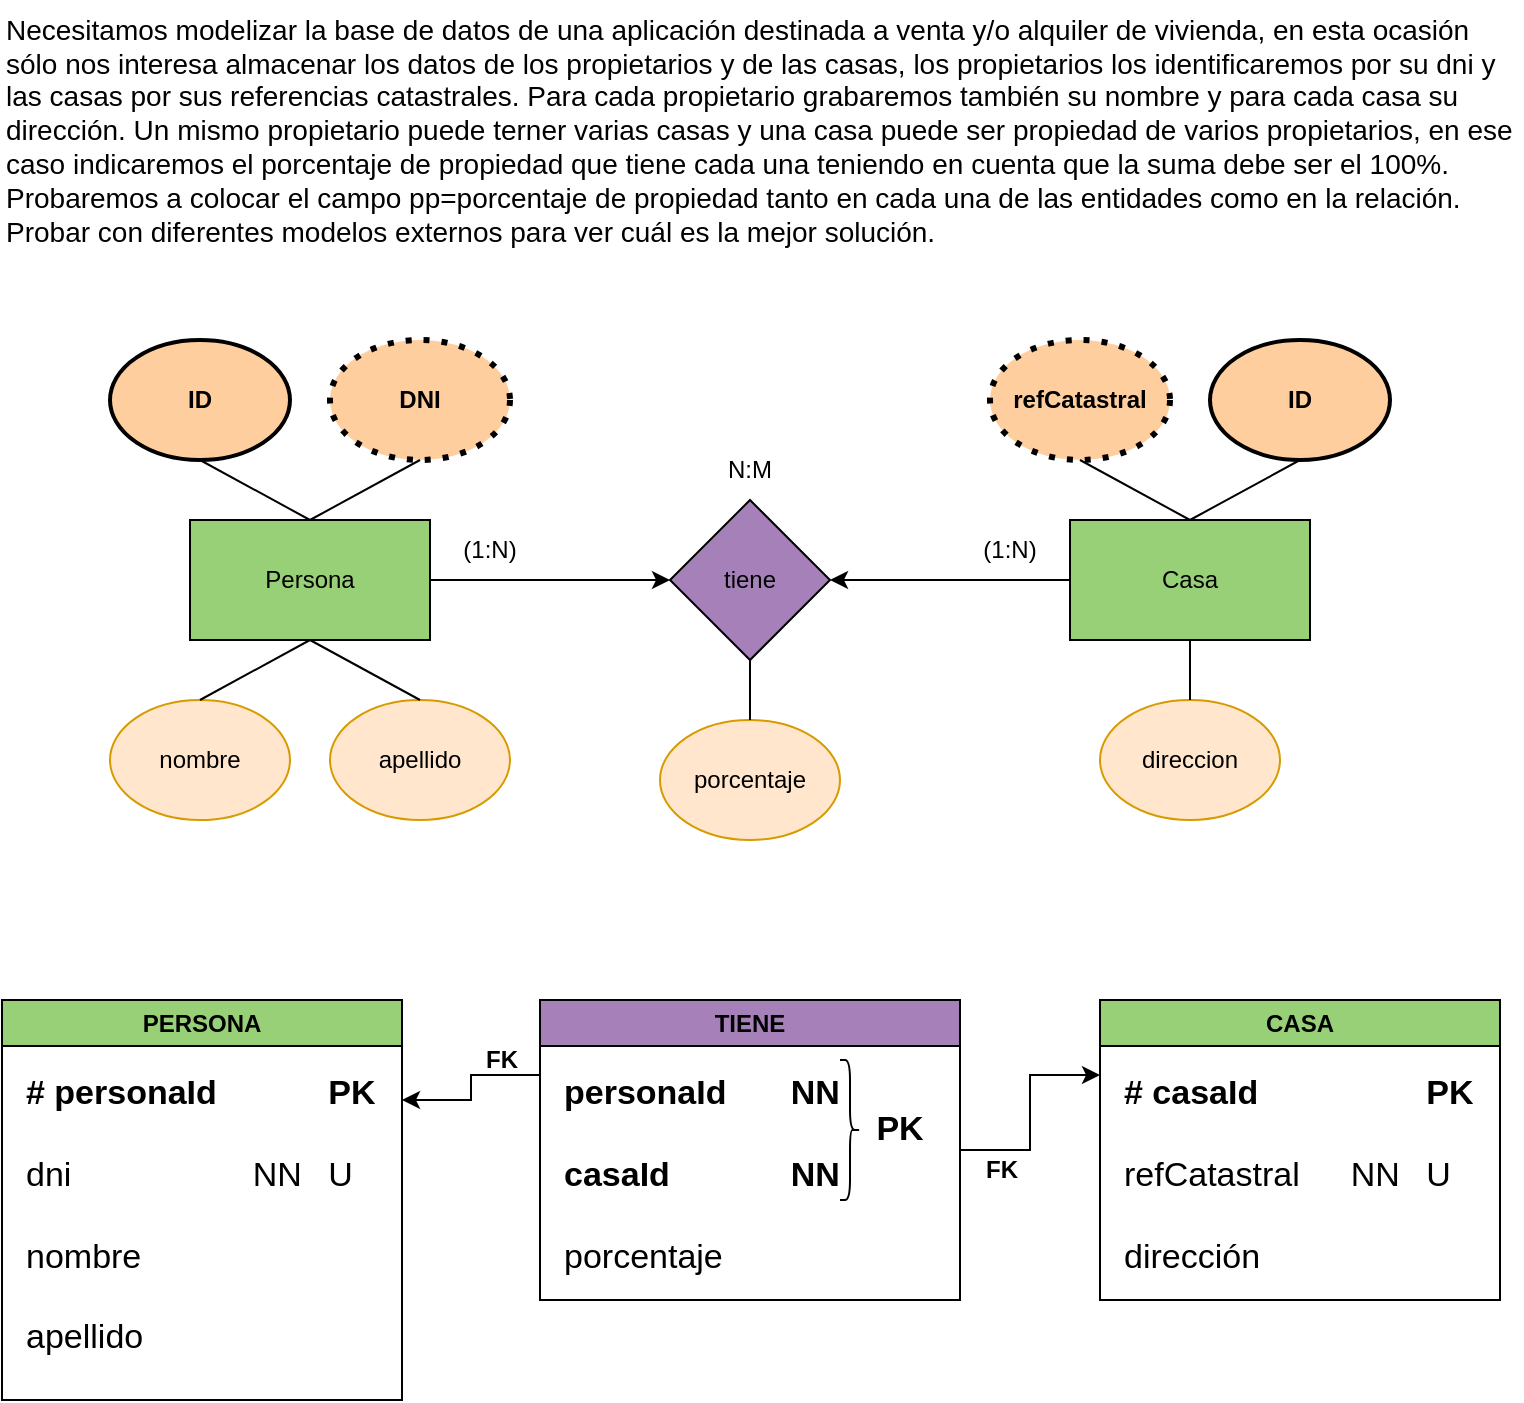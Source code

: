 <mxfile version="22.1.11" type="github">
  <diagram name="Página-1" id="l5P8DeTmiwiy51Mtxco_">
    <mxGraphModel dx="1502" dy="556" grid="0" gridSize="10" guides="1" tooltips="1" connect="1" arrows="1" fold="1" page="0" pageScale="1" pageWidth="827" pageHeight="1169" math="0" shadow="0">
      <root>
        <mxCell id="0" />
        <mxCell id="1" parent="0" />
        <mxCell id="X2FgnUZGWy85QauOfwDn-1" value="Necesitamos modelizar la base de datos de una aplicación destinada a venta y/o alquiler de vivienda, en esta ocasión sólo nos interesa almacenar los datos de los propietarios y de las casas, los propietarios los identificaremos por su dni y las casas por sus referencias catastrales. Para cada propietario grabaremos también su nombre y para cada casa su dirección. Un mismo propietario puede terner varias casas y una casa puede ser propiedad de varios propietarios, en ese caso indicaremos el porcentaje de propiedad que tiene cada una teniendo en cuenta que la suma debe ser el 100%. Probaremos a colocar el campo pp=porcentaje de propiedad tanto en cada una de las entidades como en la relación. Probar con diferentes modelos externos para ver cuál es la mejor solución." style="text;html=1;strokeColor=none;fillColor=none;align=left;verticalAlign=middle;whiteSpace=wrap;rounded=0;fontSize=14;" parent="1" vertex="1">
          <mxGeometry x="40" y="40" width="760" height="130" as="geometry" />
        </mxCell>
        <mxCell id="X2FgnUZGWy85QauOfwDn-5" style="edgeStyle=orthogonalEdgeStyle;rounded=0;orthogonalLoop=1;jettySize=auto;html=1;exitX=1;exitY=0.5;exitDx=0;exitDy=0;entryX=0;entryY=0.5;entryDx=0;entryDy=0;" parent="1" source="X2FgnUZGWy85QauOfwDn-2" target="X2FgnUZGWy85QauOfwDn-4" edge="1">
          <mxGeometry relative="1" as="geometry" />
        </mxCell>
        <mxCell id="X2FgnUZGWy85QauOfwDn-2" value="Persona" style="rounded=0;whiteSpace=wrap;html=1;fillColor=#97D077;" parent="1" vertex="1">
          <mxGeometry x="134" y="300" width="120" height="60" as="geometry" />
        </mxCell>
        <mxCell id="X2FgnUZGWy85QauOfwDn-19" style="edgeStyle=orthogonalEdgeStyle;rounded=0;orthogonalLoop=1;jettySize=auto;html=1;exitX=0;exitY=0.5;exitDx=0;exitDy=0;entryX=1;entryY=0.5;entryDx=0;entryDy=0;" parent="1" source="X2FgnUZGWy85QauOfwDn-3" target="X2FgnUZGWy85QauOfwDn-4" edge="1">
          <mxGeometry relative="1" as="geometry" />
        </mxCell>
        <mxCell id="X2FgnUZGWy85QauOfwDn-3" value="Casa" style="rounded=0;whiteSpace=wrap;html=1;fillColor=#97D077;" parent="1" vertex="1">
          <mxGeometry x="574" y="300" width="120" height="60" as="geometry" />
        </mxCell>
        <mxCell id="X2FgnUZGWy85QauOfwDn-4" value="tiene" style="rhombus;whiteSpace=wrap;html=1;fillColor=#A680B8;" parent="1" vertex="1">
          <mxGeometry x="374" y="290" width="80" height="80" as="geometry" />
        </mxCell>
        <mxCell id="X2FgnUZGWy85QauOfwDn-7" value="(1:N)" style="text;html=1;strokeColor=none;fillColor=none;align=center;verticalAlign=middle;whiteSpace=wrap;rounded=0;" parent="1" vertex="1">
          <mxGeometry x="514" y="300" width="60" height="30" as="geometry" />
        </mxCell>
        <mxCell id="X2FgnUZGWy85QauOfwDn-8" value="(1:N)" style="text;html=1;strokeColor=none;fillColor=none;align=center;verticalAlign=middle;whiteSpace=wrap;rounded=0;" parent="1" vertex="1">
          <mxGeometry x="254" y="300" width="60" height="30" as="geometry" />
        </mxCell>
        <mxCell id="X2FgnUZGWy85QauOfwDn-9" value="N:M" style="text;html=1;strokeColor=none;fillColor=none;align=center;verticalAlign=middle;whiteSpace=wrap;rounded=0;" parent="1" vertex="1">
          <mxGeometry x="384" y="260" width="60" height="30" as="geometry" />
        </mxCell>
        <mxCell id="X2FgnUZGWy85QauOfwDn-10" value="ID" style="ellipse;whiteSpace=wrap;html=1;strokeWidth=2;fillColor=#FFCE9F;fontStyle=1" parent="1" vertex="1">
          <mxGeometry x="94" y="210" width="90" height="60" as="geometry" />
        </mxCell>
        <mxCell id="X2FgnUZGWy85QauOfwDn-11" value="DNI" style="ellipse;whiteSpace=wrap;html=1;dashed=1;dashPattern=1 2;strokeWidth=3;fillColor=#FFCE9F;fontStyle=1" parent="1" vertex="1">
          <mxGeometry x="204" y="210" width="90" height="60" as="geometry" />
        </mxCell>
        <mxCell id="X2FgnUZGWy85QauOfwDn-12" value="refCatastral" style="ellipse;whiteSpace=wrap;html=1;dashed=1;dashPattern=1 2;strokeWidth=3;fillColor=#FFCE9F;fontStyle=1" parent="1" vertex="1">
          <mxGeometry x="534" y="210" width="90" height="60" as="geometry" />
        </mxCell>
        <mxCell id="X2FgnUZGWy85QauOfwDn-13" value="ID" style="ellipse;whiteSpace=wrap;html=1;strokeWidth=2;fillColor=#FFCE9F;fontStyle=1" parent="1" vertex="1">
          <mxGeometry x="644" y="210" width="90" height="60" as="geometry" />
        </mxCell>
        <mxCell id="X2FgnUZGWy85QauOfwDn-14" value="nombre" style="ellipse;whiteSpace=wrap;html=1;strokeWidth=1;fillColor=#ffe6cc;strokeColor=#d79b00;" parent="1" vertex="1">
          <mxGeometry x="94" y="390" width="90" height="60" as="geometry" />
        </mxCell>
        <mxCell id="X2FgnUZGWy85QauOfwDn-15" value="apellido" style="ellipse;whiteSpace=wrap;html=1;strokeWidth=1;fillColor=#ffe6cc;strokeColor=#d79b00;" parent="1" vertex="1">
          <mxGeometry x="204" y="390" width="90" height="60" as="geometry" />
        </mxCell>
        <mxCell id="X2FgnUZGWy85QauOfwDn-16" value="direccion" style="ellipse;whiteSpace=wrap;html=1;strokeWidth=1;fillColor=#ffe6cc;strokeColor=#d79b00;" parent="1" vertex="1">
          <mxGeometry x="589" y="390" width="90" height="60" as="geometry" />
        </mxCell>
        <mxCell id="X2FgnUZGWy85QauOfwDn-18" value="porcentaje" style="ellipse;whiteSpace=wrap;html=1;strokeWidth=1;fillColor=#ffe6cc;strokeColor=#d79b00;" parent="1" vertex="1">
          <mxGeometry x="369" y="400" width="90" height="60" as="geometry" />
        </mxCell>
        <mxCell id="X2FgnUZGWy85QauOfwDn-20" value="" style="endArrow=none;html=1;rounded=0;entryX=0.5;entryY=0;entryDx=0;entryDy=0;exitX=0.5;exitY=1;exitDx=0;exitDy=0;" parent="1" source="X2FgnUZGWy85QauOfwDn-11" target="X2FgnUZGWy85QauOfwDn-2" edge="1">
          <mxGeometry width="50" height="50" relative="1" as="geometry">
            <mxPoint x="390" y="310" as="sourcePoint" />
            <mxPoint x="440" y="260" as="targetPoint" />
          </mxGeometry>
        </mxCell>
        <mxCell id="X2FgnUZGWy85QauOfwDn-21" value="" style="endArrow=none;html=1;rounded=0;entryX=0.5;entryY=0;entryDx=0;entryDy=0;exitX=0.5;exitY=1;exitDx=0;exitDy=0;" parent="1" source="X2FgnUZGWy85QauOfwDn-10" target="X2FgnUZGWy85QauOfwDn-2" edge="1">
          <mxGeometry width="50" height="50" relative="1" as="geometry">
            <mxPoint x="390" y="310" as="sourcePoint" />
            <mxPoint x="440" y="260" as="targetPoint" />
          </mxGeometry>
        </mxCell>
        <mxCell id="X2FgnUZGWy85QauOfwDn-22" value="" style="endArrow=none;html=1;rounded=0;entryX=0.5;entryY=1;entryDx=0;entryDy=0;exitX=0.5;exitY=0;exitDx=0;exitDy=0;" parent="1" source="X2FgnUZGWy85QauOfwDn-15" target="X2FgnUZGWy85QauOfwDn-2" edge="1">
          <mxGeometry width="50" height="50" relative="1" as="geometry">
            <mxPoint x="390" y="310" as="sourcePoint" />
            <mxPoint x="440" y="260" as="targetPoint" />
          </mxGeometry>
        </mxCell>
        <mxCell id="X2FgnUZGWy85QauOfwDn-23" value="" style="endArrow=none;html=1;rounded=0;entryX=0.5;entryY=1;entryDx=0;entryDy=0;exitX=0.5;exitY=0;exitDx=0;exitDy=0;" parent="1" source="X2FgnUZGWy85QauOfwDn-14" target="X2FgnUZGWy85QauOfwDn-2" edge="1">
          <mxGeometry width="50" height="50" relative="1" as="geometry">
            <mxPoint x="390" y="310" as="sourcePoint" />
            <mxPoint x="440" y="260" as="targetPoint" />
          </mxGeometry>
        </mxCell>
        <mxCell id="X2FgnUZGWy85QauOfwDn-24" value="" style="endArrow=none;html=1;rounded=0;entryX=0.5;entryY=1;entryDx=0;entryDy=0;exitX=0.5;exitY=0;exitDx=0;exitDy=0;" parent="1" source="X2FgnUZGWy85QauOfwDn-18" target="X2FgnUZGWy85QauOfwDn-4" edge="1">
          <mxGeometry width="50" height="50" relative="1" as="geometry">
            <mxPoint x="390" y="310" as="sourcePoint" />
            <mxPoint x="440" y="260" as="targetPoint" />
          </mxGeometry>
        </mxCell>
        <mxCell id="X2FgnUZGWy85QauOfwDn-25" value="" style="endArrow=none;html=1;rounded=0;entryX=0.5;entryY=0;entryDx=0;entryDy=0;exitX=0.5;exitY=1;exitDx=0;exitDy=0;" parent="1" source="X2FgnUZGWy85QauOfwDn-13" target="X2FgnUZGWy85QauOfwDn-3" edge="1">
          <mxGeometry width="50" height="50" relative="1" as="geometry">
            <mxPoint x="390" y="310" as="sourcePoint" />
            <mxPoint x="440" y="260" as="targetPoint" />
          </mxGeometry>
        </mxCell>
        <mxCell id="X2FgnUZGWy85QauOfwDn-26" value="" style="endArrow=none;html=1;rounded=0;entryX=0.5;entryY=0;entryDx=0;entryDy=0;exitX=0.5;exitY=1;exitDx=0;exitDy=0;" parent="1" source="X2FgnUZGWy85QauOfwDn-12" target="X2FgnUZGWy85QauOfwDn-3" edge="1">
          <mxGeometry width="50" height="50" relative="1" as="geometry">
            <mxPoint x="390" y="310" as="sourcePoint" />
            <mxPoint x="480" y="240" as="targetPoint" />
          </mxGeometry>
        </mxCell>
        <mxCell id="X2FgnUZGWy85QauOfwDn-27" value="" style="endArrow=none;html=1;rounded=0;entryX=0.5;entryY=1;entryDx=0;entryDy=0;exitX=0.5;exitY=0;exitDx=0;exitDy=0;" parent="1" source="X2FgnUZGWy85QauOfwDn-16" target="X2FgnUZGWy85QauOfwDn-3" edge="1">
          <mxGeometry width="50" height="50" relative="1" as="geometry">
            <mxPoint x="390" y="310" as="sourcePoint" />
            <mxPoint x="440" y="260" as="targetPoint" />
          </mxGeometry>
        </mxCell>
        <mxCell id="n0TinzeqDu08c-ZW52Q4-1" value="PERSONA" style="swimlane;whiteSpace=wrap;html=1;startSize=23;fillColor=#97D077;" parent="1" vertex="1">
          <mxGeometry x="40" y="540" width="200" height="200" as="geometry" />
        </mxCell>
        <mxCell id="n0TinzeqDu08c-ZW52Q4-4" value="&lt;b style=&quot;font-size: 17px;&quot;&gt;# personaId&lt;span style=&quot;white-space: pre;&quot;&gt;&#x9;&lt;/span&gt;&lt;span style=&quot;white-space: pre;&quot;&gt;&#x9;&lt;/span&gt;PK&lt;/b&gt;&lt;br style=&quot;font-size: 17px;&quot;&gt;&lt;br style=&quot;font-size: 17px;&quot;&gt;dni&lt;span style=&quot;white-space: pre;&quot;&gt;&#x9;&lt;/span&gt;&lt;span style=&quot;white-space: pre;&quot;&gt;&#x9;&lt;span style=&quot;white-space: pre;&quot;&gt;&#x9;&lt;/span&gt;NN&lt;span style=&quot;white-space: pre;&quot;&gt;&#x9;&lt;/span&gt;U&lt;/span&gt;&lt;br style=&quot;font-size: 17px;&quot;&gt;&lt;br style=&quot;font-size: 17px;&quot;&gt;nombre&lt;br style=&quot;font-size: 17px;&quot;&gt;&lt;br style=&quot;font-size: 17px;&quot;&gt;apellido" style="text;html=1;strokeColor=none;fillColor=none;align=left;verticalAlign=top;whiteSpace=wrap;rounded=0;fontSize=17;" parent="n0TinzeqDu08c-ZW52Q4-1" vertex="1">
          <mxGeometry x="10" y="30" width="180" height="160" as="geometry" />
        </mxCell>
        <mxCell id="n0TinzeqDu08c-ZW52Q4-14" style="edgeStyle=orthogonalEdgeStyle;rounded=0;orthogonalLoop=1;jettySize=auto;html=1;exitX=0;exitY=0.25;exitDx=0;exitDy=0;entryX=1;entryY=0.25;entryDx=0;entryDy=0;" parent="1" source="n0TinzeqDu08c-ZW52Q4-6" target="n0TinzeqDu08c-ZW52Q4-1" edge="1">
          <mxGeometry relative="1" as="geometry" />
        </mxCell>
        <mxCell id="n0TinzeqDu08c-ZW52Q4-15" style="edgeStyle=orthogonalEdgeStyle;rounded=0;orthogonalLoop=1;jettySize=auto;html=1;exitX=1;exitY=0.5;exitDx=0;exitDy=0;entryX=0;entryY=0.25;entryDx=0;entryDy=0;" parent="1" source="n0TinzeqDu08c-ZW52Q4-6" target="n0TinzeqDu08c-ZW52Q4-8" edge="1">
          <mxGeometry relative="1" as="geometry" />
        </mxCell>
        <mxCell id="n0TinzeqDu08c-ZW52Q4-6" value="TIENE" style="swimlane;whiteSpace=wrap;html=1;fillColor=#A680B8;" parent="1" vertex="1">
          <mxGeometry x="309" y="540" width="210" height="150" as="geometry" />
        </mxCell>
        <mxCell id="n0TinzeqDu08c-ZW52Q4-7" value="&lt;div style=&quot;text-align: right;&quot;&gt;&lt;b style=&quot;background-color: initial;&quot;&gt;personaId&lt;span style=&quot;white-space: pre;&quot;&gt;&#x9;&lt;/span&gt;NN&lt;/b&gt;&lt;/div&gt;&lt;br style=&quot;font-size: 17px;&quot;&gt;&lt;b&gt;casaId&lt;span style=&quot;white-space: pre;&quot;&gt;&#x9;&lt;span style=&quot;white-space: pre;&quot;&gt;&#x9;&lt;/span&gt;&lt;/span&gt;NN&lt;br&gt;&lt;/b&gt;&lt;br style=&quot;font-size: 17px;&quot;&gt;porcentaje" style="text;html=1;strokeColor=none;fillColor=none;align=left;verticalAlign=top;whiteSpace=wrap;rounded=0;fontSize=17;" parent="n0TinzeqDu08c-ZW52Q4-6" vertex="1">
          <mxGeometry x="10" y="30" width="180" height="110" as="geometry" />
        </mxCell>
        <mxCell id="n0TinzeqDu08c-ZW52Q4-16" value="" style="shape=curlyBracket;whiteSpace=wrap;html=1;rounded=1;flipH=1;labelPosition=right;verticalLabelPosition=middle;align=left;verticalAlign=middle;size=0.5;" parent="n0TinzeqDu08c-ZW52Q4-6" vertex="1">
          <mxGeometry x="150" y="30" width="10" height="70" as="geometry" />
        </mxCell>
        <mxCell id="n0TinzeqDu08c-ZW52Q4-18" value="&lt;b style=&quot;font-size: 17px;&quot;&gt;PK&lt;/b&gt;" style="text;html=1;strokeColor=none;fillColor=none;align=center;verticalAlign=middle;whiteSpace=wrap;rounded=0;fontSize=17;" parent="n0TinzeqDu08c-ZW52Q4-6" vertex="1">
          <mxGeometry x="150" y="50" width="60" height="30" as="geometry" />
        </mxCell>
        <mxCell id="n0TinzeqDu08c-ZW52Q4-8" value="CASA" style="swimlane;whiteSpace=wrap;html=1;fillColor=#97D077;" parent="1" vertex="1">
          <mxGeometry x="589" y="540" width="200" height="150" as="geometry" />
        </mxCell>
        <mxCell id="n0TinzeqDu08c-ZW52Q4-9" value="&lt;b style=&quot;font-size: 17px;&quot;&gt;# casaId&lt;span style=&quot;white-space: pre;&quot;&gt;&#x9;&lt;span style=&quot;white-space: pre;&quot;&gt;&#x9;&lt;/span&gt;&lt;span style=&quot;white-space: pre;&quot;&gt;&#x9;&lt;/span&gt;&lt;/span&gt;PK&lt;/b&gt;&lt;br style=&quot;font-size: 17px;&quot;&gt;&lt;br style=&quot;font-size: 17px;&quot;&gt;refCatastral&lt;span style=&quot;white-space: pre;&quot;&gt;&#x9;&lt;/span&gt;NN&lt;span style=&quot;white-space: pre;&quot;&gt;&#x9;&lt;/span&gt;U&lt;br style=&quot;font-size: 17px;&quot;&gt;&lt;br style=&quot;font-size: 17px;&quot;&gt;dirección" style="text;html=1;strokeColor=none;fillColor=none;align=left;verticalAlign=top;whiteSpace=wrap;rounded=0;fontSize=17;" parent="n0TinzeqDu08c-ZW52Q4-8" vertex="1">
          <mxGeometry x="10" y="30" width="180" height="110" as="geometry" />
        </mxCell>
        <mxCell id="n0TinzeqDu08c-ZW52Q4-19" value="FK" style="text;html=1;strokeColor=none;fillColor=none;align=center;verticalAlign=middle;whiteSpace=wrap;rounded=0;fontStyle=1" parent="1" vertex="1">
          <mxGeometry x="280" y="555" width="20" height="30" as="geometry" />
        </mxCell>
        <mxCell id="n0TinzeqDu08c-ZW52Q4-20" value="FK" style="text;html=1;strokeColor=none;fillColor=none;align=center;verticalAlign=middle;whiteSpace=wrap;rounded=0;fontStyle=1" parent="1" vertex="1">
          <mxGeometry x="530" y="610" width="20" height="30" as="geometry" />
        </mxCell>
      </root>
    </mxGraphModel>
  </diagram>
</mxfile>
